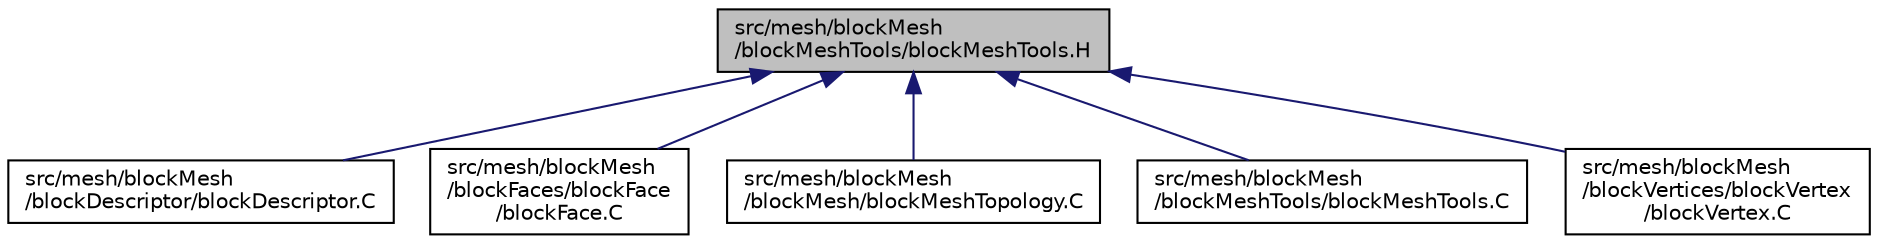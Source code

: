 digraph "src/mesh/blockMesh/blockMeshTools/blockMeshTools.H"
{
  bgcolor="transparent";
  edge [fontname="Helvetica",fontsize="10",labelfontname="Helvetica",labelfontsize="10"];
  node [fontname="Helvetica",fontsize="10",shape=record];
  Node1 [label="src/mesh/blockMesh\l/blockMeshTools/blockMeshTools.H",height=0.2,width=0.4,color="black", fillcolor="grey75", style="filled" fontcolor="black"];
  Node1 -> Node2 [dir="back",color="midnightblue",fontsize="10",style="solid",fontname="Helvetica"];
  Node2 [label="src/mesh/blockMesh\l/blockDescriptor/blockDescriptor.C",height=0.2,width=0.4,color="black",URL="$blockDescriptor_8C.html"];
  Node1 -> Node3 [dir="back",color="midnightblue",fontsize="10",style="solid",fontname="Helvetica"];
  Node3 [label="src/mesh/blockMesh\l/blockFaces/blockFace\l/blockFace.C",height=0.2,width=0.4,color="black",URL="$blockFace_8C.html"];
  Node1 -> Node4 [dir="back",color="midnightblue",fontsize="10",style="solid",fontname="Helvetica"];
  Node4 [label="src/mesh/blockMesh\l/blockMesh/blockMeshTopology.C",height=0.2,width=0.4,color="black",URL="$blockMeshTopology_8C.html"];
  Node1 -> Node5 [dir="back",color="midnightblue",fontsize="10",style="solid",fontname="Helvetica"];
  Node5 [label="src/mesh/blockMesh\l/blockMeshTools/blockMeshTools.C",height=0.2,width=0.4,color="black",URL="$blockMeshTools_8C.html"];
  Node1 -> Node6 [dir="back",color="midnightblue",fontsize="10",style="solid",fontname="Helvetica"];
  Node6 [label="src/mesh/blockMesh\l/blockVertices/blockVertex\l/blockVertex.C",height=0.2,width=0.4,color="black",URL="$blockVertex_8C.html"];
}
